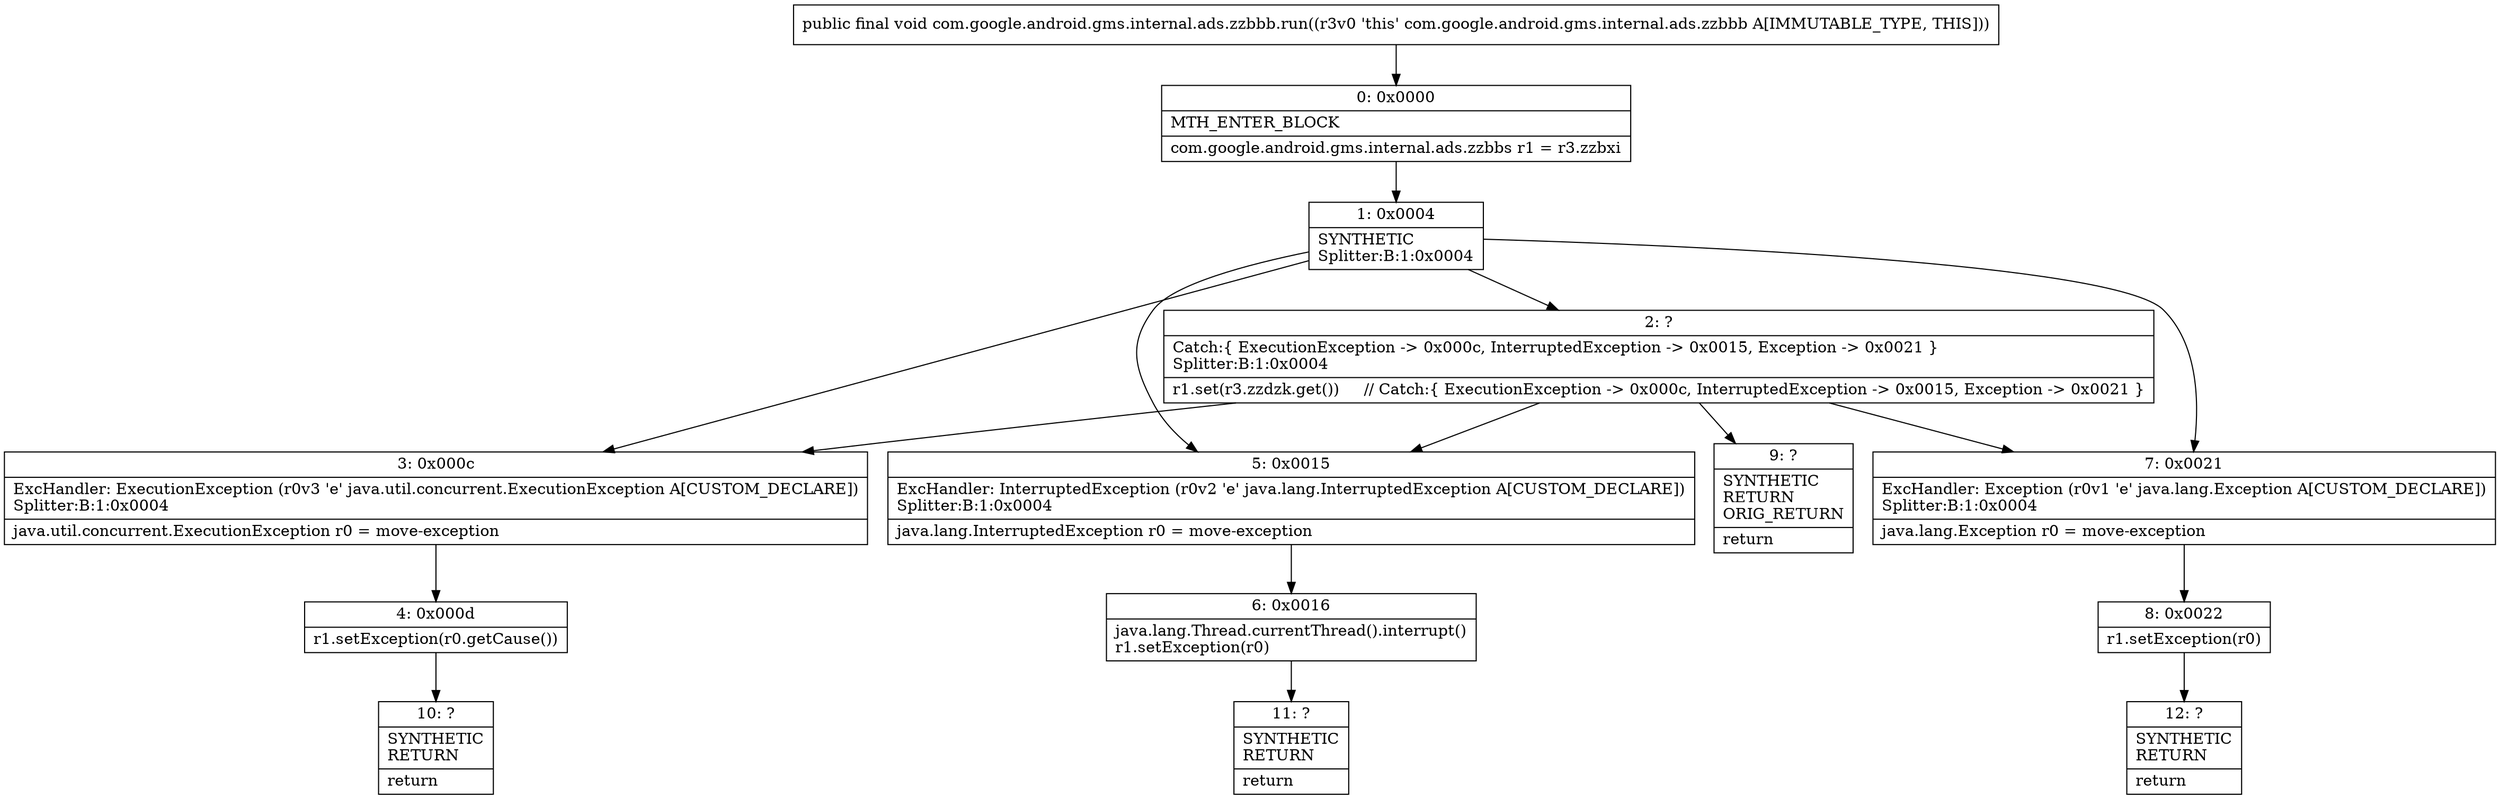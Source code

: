 digraph "CFG forcom.google.android.gms.internal.ads.zzbbb.run()V" {
Node_0 [shape=record,label="{0\:\ 0x0000|MTH_ENTER_BLOCK\l|com.google.android.gms.internal.ads.zzbbs r1 = r3.zzbxi\l}"];
Node_1 [shape=record,label="{1\:\ 0x0004|SYNTHETIC\lSplitter:B:1:0x0004\l}"];
Node_2 [shape=record,label="{2\:\ ?|Catch:\{ ExecutionException \-\> 0x000c, InterruptedException \-\> 0x0015, Exception \-\> 0x0021 \}\lSplitter:B:1:0x0004\l|r1.set(r3.zzdzk.get())     \/\/ Catch:\{ ExecutionException \-\> 0x000c, InterruptedException \-\> 0x0015, Exception \-\> 0x0021 \}\l}"];
Node_3 [shape=record,label="{3\:\ 0x000c|ExcHandler: ExecutionException (r0v3 'e' java.util.concurrent.ExecutionException A[CUSTOM_DECLARE])\lSplitter:B:1:0x0004\l|java.util.concurrent.ExecutionException r0 = move\-exception\l}"];
Node_4 [shape=record,label="{4\:\ 0x000d|r1.setException(r0.getCause())\l}"];
Node_5 [shape=record,label="{5\:\ 0x0015|ExcHandler: InterruptedException (r0v2 'e' java.lang.InterruptedException A[CUSTOM_DECLARE])\lSplitter:B:1:0x0004\l|java.lang.InterruptedException r0 = move\-exception\l}"];
Node_6 [shape=record,label="{6\:\ 0x0016|java.lang.Thread.currentThread().interrupt()\lr1.setException(r0)\l}"];
Node_7 [shape=record,label="{7\:\ 0x0021|ExcHandler: Exception (r0v1 'e' java.lang.Exception A[CUSTOM_DECLARE])\lSplitter:B:1:0x0004\l|java.lang.Exception r0 = move\-exception\l}"];
Node_8 [shape=record,label="{8\:\ 0x0022|r1.setException(r0)\l}"];
Node_9 [shape=record,label="{9\:\ ?|SYNTHETIC\lRETURN\lORIG_RETURN\l|return\l}"];
Node_10 [shape=record,label="{10\:\ ?|SYNTHETIC\lRETURN\l|return\l}"];
Node_11 [shape=record,label="{11\:\ ?|SYNTHETIC\lRETURN\l|return\l}"];
Node_12 [shape=record,label="{12\:\ ?|SYNTHETIC\lRETURN\l|return\l}"];
MethodNode[shape=record,label="{public final void com.google.android.gms.internal.ads.zzbbb.run((r3v0 'this' com.google.android.gms.internal.ads.zzbbb A[IMMUTABLE_TYPE, THIS])) }"];
MethodNode -> Node_0;
Node_0 -> Node_1;
Node_1 -> Node_2;
Node_1 -> Node_3;
Node_1 -> Node_5;
Node_1 -> Node_7;
Node_2 -> Node_3;
Node_2 -> Node_5;
Node_2 -> Node_7;
Node_2 -> Node_9;
Node_3 -> Node_4;
Node_4 -> Node_10;
Node_5 -> Node_6;
Node_6 -> Node_11;
Node_7 -> Node_8;
Node_8 -> Node_12;
}

